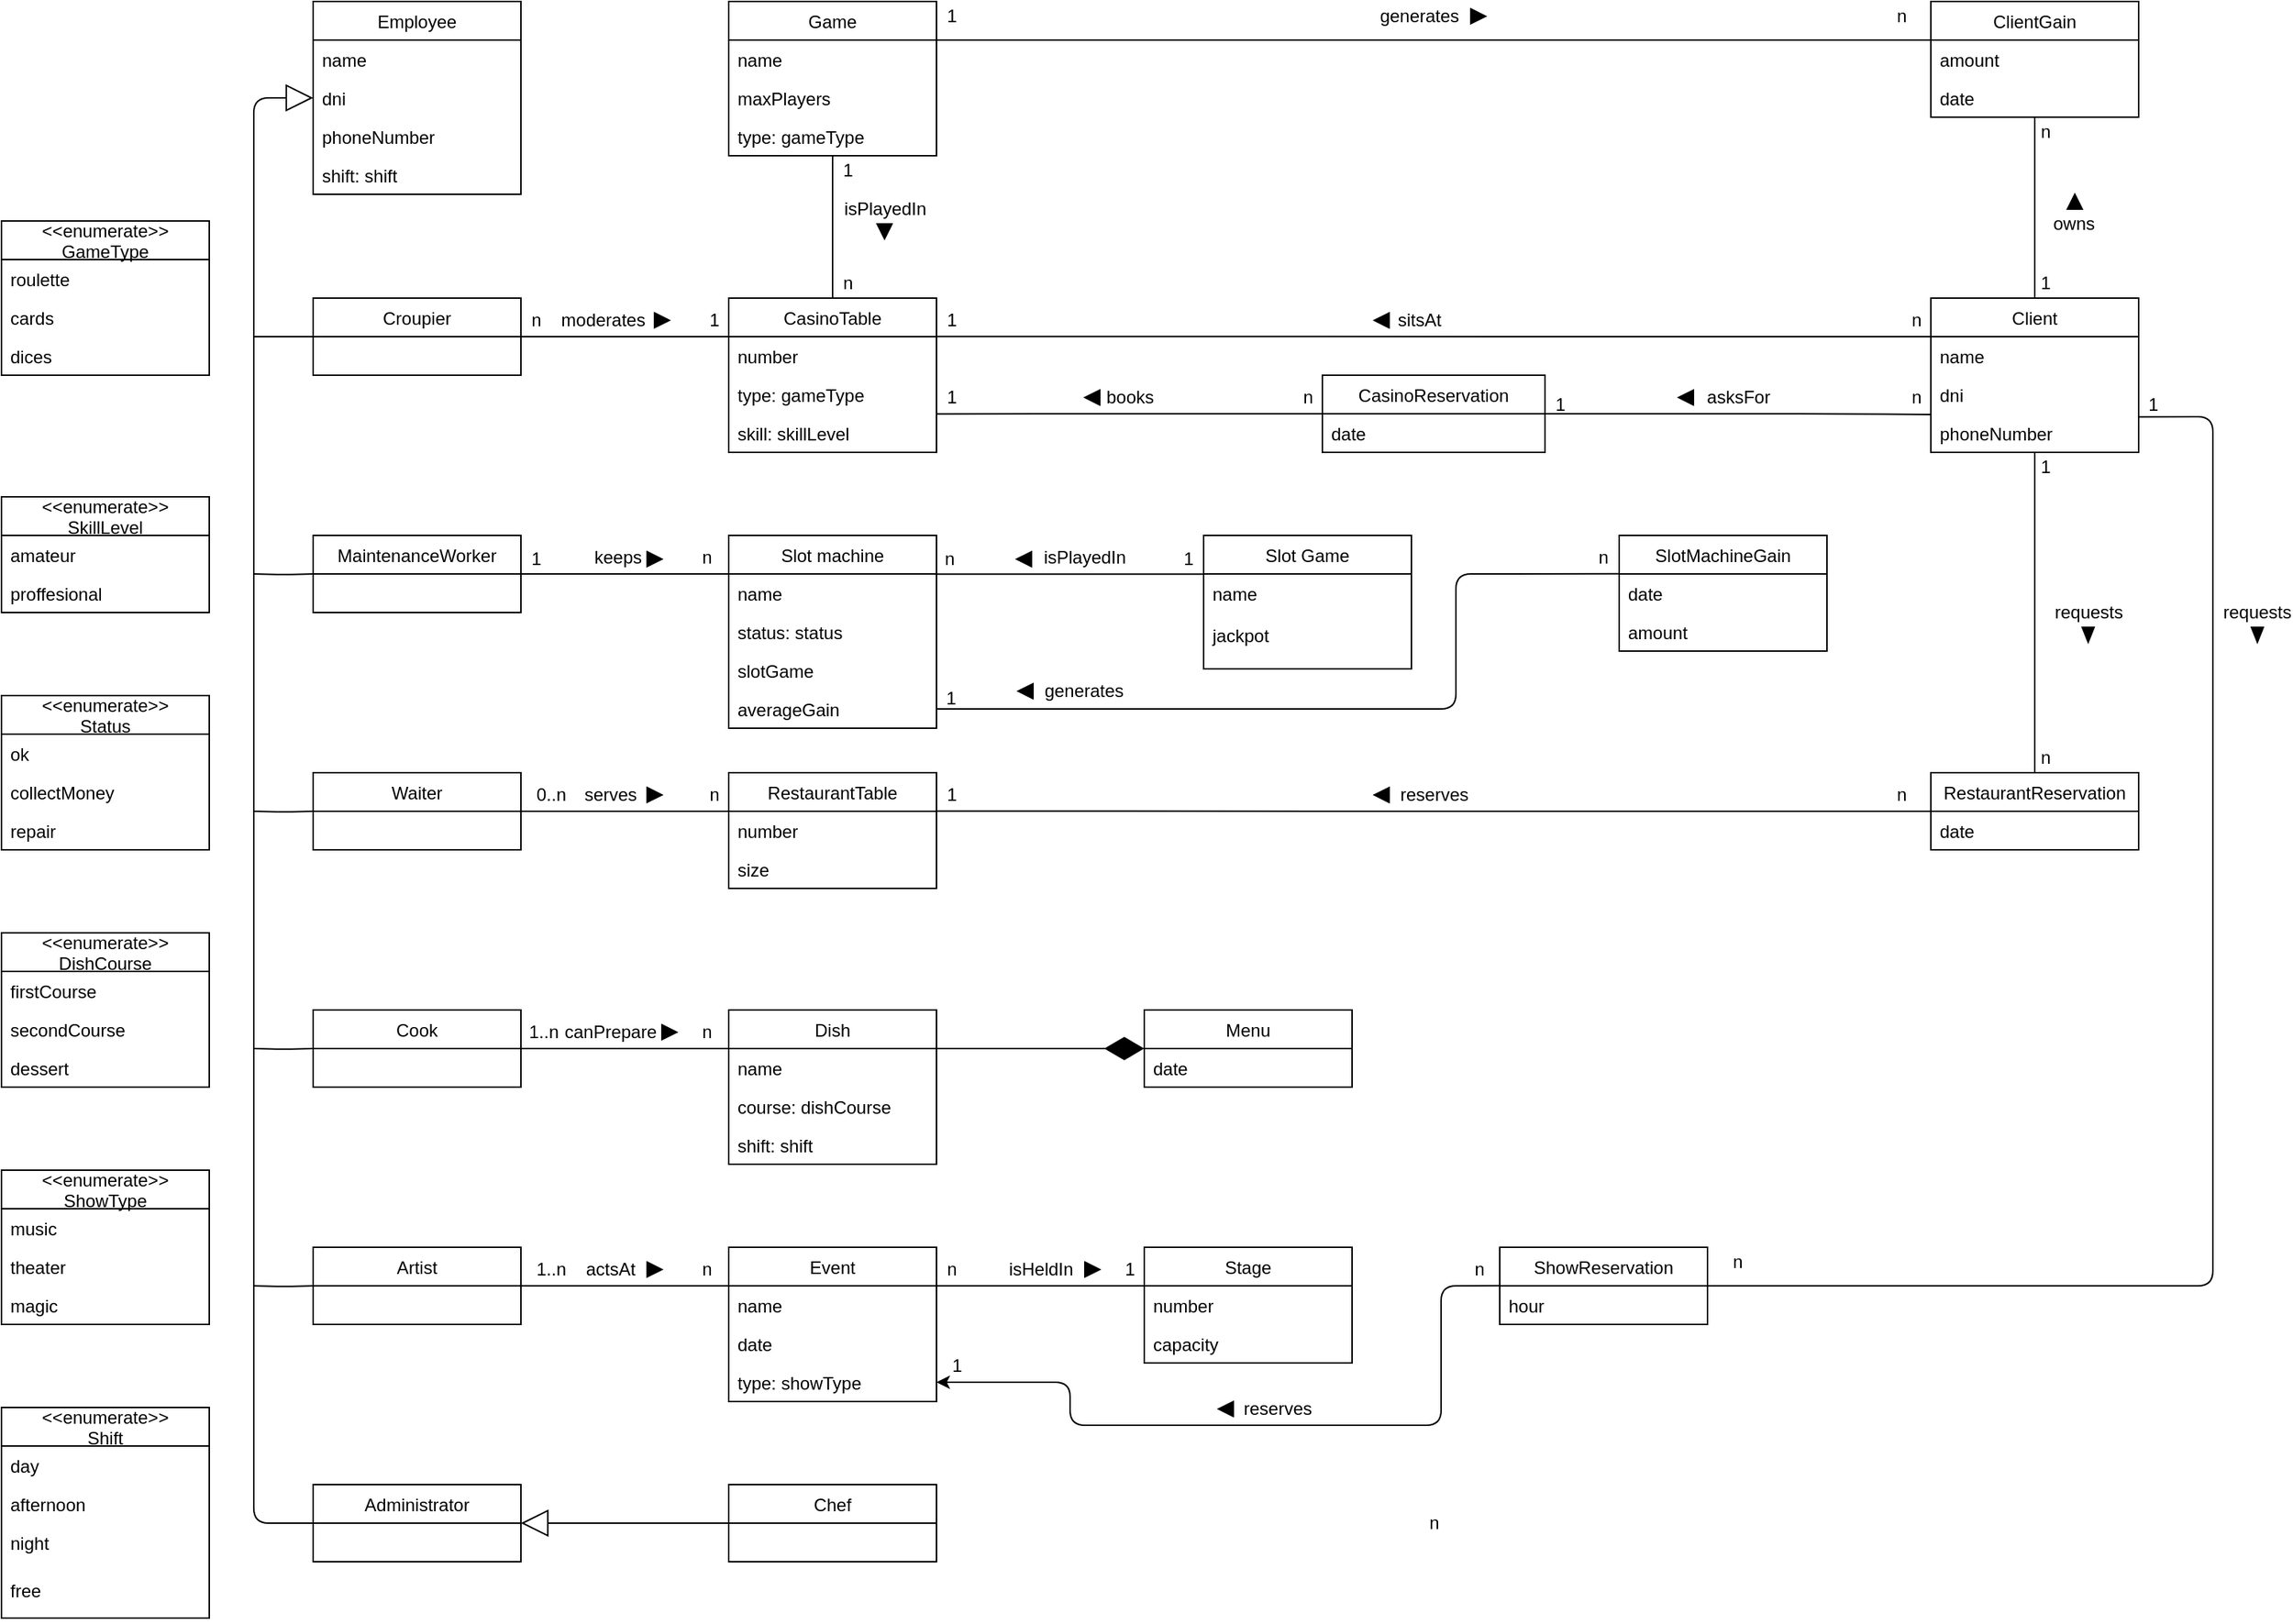 <mxfile version="13.9.2" type="device"><diagram id="haP7rT65bJ3RNNxYi6FX" name="Page-1"><mxGraphModel dx="1540" dy="1576" grid="1" gridSize="10" guides="1" tooltips="1" connect="1" arrows="0" fold="1" page="1" pageScale="1" pageWidth="827" pageHeight="1169" math="0" shadow="0"><root><mxCell id="0"/><mxCell id="1" parent="0"/><mxCell id="ttoo0O_EBMb4lFPhNfV6-1" value="Employee" style="swimlane;fontStyle=0;childLayout=stackLayout;horizontal=1;startSize=26;fillColor=none;horizontalStack=0;resizeParent=1;resizeParentMax=0;resizeLast=0;collapsible=1;marginBottom=0;" parent="1" vertex="1"><mxGeometry x="-40" y="-960" width="140" height="130" as="geometry"/></mxCell><mxCell id="ttoo0O_EBMb4lFPhNfV6-2" value="name" style="text;strokeColor=none;fillColor=none;align=left;verticalAlign=top;spacingLeft=4;spacingRight=4;overflow=hidden;rotatable=0;points=[[0,0.5],[1,0.5]];portConstraint=eastwest;" parent="ttoo0O_EBMb4lFPhNfV6-1" vertex="1"><mxGeometry y="26" width="140" height="26" as="geometry"/></mxCell><mxCell id="ttoo0O_EBMb4lFPhNfV6-3" value="dni" style="text;strokeColor=none;fillColor=none;align=left;verticalAlign=top;spacingLeft=4;spacingRight=4;overflow=hidden;rotatable=0;points=[[0,0.5],[1,0.5]];portConstraint=eastwest;" parent="ttoo0O_EBMb4lFPhNfV6-1" vertex="1"><mxGeometry y="52" width="140" height="26" as="geometry"/></mxCell><mxCell id="ttoo0O_EBMb4lFPhNfV6-4" value="phoneNumber" style="text;strokeColor=none;fillColor=none;align=left;verticalAlign=top;spacingLeft=4;spacingRight=4;overflow=hidden;rotatable=0;points=[[0,0.5],[1,0.5]];portConstraint=eastwest;" parent="ttoo0O_EBMb4lFPhNfV6-1" vertex="1"><mxGeometry y="78" width="140" height="26" as="geometry"/></mxCell><mxCell id="U2jEPS7BG4JOYbLefs9r-9" value="shift: shift" style="text;strokeColor=none;fillColor=none;align=left;verticalAlign=top;spacingLeft=4;spacingRight=4;overflow=hidden;rotatable=0;points=[[0,0.5],[1,0.5]];portConstraint=eastwest;" parent="ttoo0O_EBMb4lFPhNfV6-1" vertex="1"><mxGeometry y="104" width="140" height="26" as="geometry"/></mxCell><mxCell id="ttoo0O_EBMb4lFPhNfV6-5" value="Cook" style="swimlane;fontStyle=0;childLayout=stackLayout;horizontal=1;startSize=26;fillColor=none;horizontalStack=0;resizeParent=1;resizeParentMax=0;resizeLast=0;collapsible=1;marginBottom=0;" parent="1" vertex="1"><mxGeometry x="-40" y="-280" width="140" height="52" as="geometry"/></mxCell><mxCell id="ttoo0O_EBMb4lFPhNfV6-9" value="Administrator" style="swimlane;fontStyle=0;childLayout=stackLayout;horizontal=1;startSize=26;fillColor=none;horizontalStack=0;resizeParent=1;resizeParentMax=0;resizeLast=0;collapsible=1;marginBottom=0;" parent="1" vertex="1"><mxGeometry x="-40" y="40" width="140" height="52" as="geometry"/></mxCell><mxCell id="ttoo0O_EBMb4lFPhNfV6-13" value="Artist" style="swimlane;fontStyle=0;childLayout=stackLayout;horizontal=1;startSize=26;fillColor=none;horizontalStack=0;resizeParent=1;resizeParentMax=0;resizeLast=0;collapsible=1;marginBottom=0;" parent="1" vertex="1"><mxGeometry x="-40" y="-120" width="140" height="52" as="geometry"/></mxCell><mxCell id="ttoo0O_EBMb4lFPhNfV6-17" value="Croupier" style="swimlane;fontStyle=0;childLayout=stackLayout;horizontal=1;startSize=26;fillColor=none;horizontalStack=0;resizeParent=1;resizeParentMax=0;resizeLast=0;collapsible=1;marginBottom=0;" parent="1" vertex="1"><mxGeometry x="-40" y="-760" width="140" height="52" as="geometry"/></mxCell><mxCell id="ttoo0O_EBMb4lFPhNfV6-22" value="Chef" style="swimlane;fontStyle=0;childLayout=stackLayout;horizontal=1;startSize=26;fillColor=none;horizontalStack=0;resizeParent=1;resizeParentMax=0;resizeLast=0;collapsible=1;marginBottom=0;swimlaneFillColor=#ffffff;" parent="1" vertex="1"><mxGeometry x="240" y="40" width="140" height="52" as="geometry"/></mxCell><mxCell id="ttoo0O_EBMb4lFPhNfV6-30" value="Game" style="swimlane;fontStyle=0;childLayout=stackLayout;horizontal=1;startSize=26;horizontalStack=0;resizeParent=1;resizeParentMax=0;resizeLast=0;collapsible=1;marginBottom=0;" parent="1" vertex="1"><mxGeometry x="240" y="-960" width="140" height="104" as="geometry"/></mxCell><mxCell id="ttoo0O_EBMb4lFPhNfV6-31" value="name" style="text;strokeColor=none;fillColor=none;align=left;verticalAlign=top;spacingLeft=4;spacingRight=4;overflow=hidden;rotatable=0;points=[[0,0.5],[1,0.5]];portConstraint=eastwest;" parent="ttoo0O_EBMb4lFPhNfV6-30" vertex="1"><mxGeometry y="26" width="140" height="26" as="geometry"/></mxCell><mxCell id="ttoo0O_EBMb4lFPhNfV6-33" value="maxPlayers" style="text;strokeColor=none;fillColor=none;align=left;verticalAlign=top;spacingLeft=4;spacingRight=4;overflow=hidden;rotatable=0;points=[[0,0.5],[1,0.5]];portConstraint=eastwest;" parent="ttoo0O_EBMb4lFPhNfV6-30" vertex="1"><mxGeometry y="52" width="140" height="26" as="geometry"/></mxCell><mxCell id="U2jEPS7BG4JOYbLefs9r-18" value="type: gameType" style="text;strokeColor=none;fillColor=none;align=left;verticalAlign=top;spacingLeft=4;spacingRight=4;overflow=hidden;rotatable=0;points=[[0,0.5],[1,0.5]];portConstraint=eastwest;" parent="ttoo0O_EBMb4lFPhNfV6-30" vertex="1"><mxGeometry y="78" width="140" height="26" as="geometry"/></mxCell><mxCell id="ttoo0O_EBMb4lFPhNfV6-34" value="CasinoTable" style="swimlane;fontStyle=0;childLayout=stackLayout;horizontal=1;startSize=26;fillColor=none;horizontalStack=0;resizeParent=1;resizeParentMax=0;resizeLast=0;collapsible=1;marginBottom=0;" parent="1" vertex="1"><mxGeometry x="240" y="-760" width="140" height="104" as="geometry"/></mxCell><mxCell id="ttoo0O_EBMb4lFPhNfV6-35" value="number" style="text;strokeColor=none;fillColor=none;align=left;verticalAlign=top;spacingLeft=4;spacingRight=4;overflow=hidden;rotatable=0;points=[[0,0.5],[1,0.5]];portConstraint=eastwest;" parent="ttoo0O_EBMb4lFPhNfV6-34" vertex="1"><mxGeometry y="26" width="140" height="26" as="geometry"/></mxCell><mxCell id="U2jEPS7BG4JOYbLefs9r-17" value="type: gameType" style="text;strokeColor=none;fillColor=none;align=left;verticalAlign=top;spacingLeft=4;spacingRight=4;overflow=hidden;rotatable=0;points=[[0,0.5],[1,0.5]];portConstraint=eastwest;" parent="ttoo0O_EBMb4lFPhNfV6-34" vertex="1"><mxGeometry y="52" width="140" height="26" as="geometry"/></mxCell><mxCell id="U2jEPS7BG4JOYbLefs9r-93" value="skill: skillLevel" style="text;strokeColor=none;fillColor=none;align=left;verticalAlign=top;spacingLeft=4;spacingRight=4;overflow=hidden;rotatable=0;points=[[0,0.5],[1,0.5]];portConstraint=eastwest;" parent="ttoo0O_EBMb4lFPhNfV6-34" vertex="1"><mxGeometry y="78" width="140" height="26" as="geometry"/></mxCell><mxCell id="ttoo0O_EBMb4lFPhNfV6-38" value="&lt;&lt;enumerate&gt;&gt;&#10;Shift" style="swimlane;fontStyle=0;childLayout=stackLayout;horizontal=1;startSize=26;fillColor=none;horizontalStack=0;resizeParent=1;resizeParentMax=0;resizeLast=0;collapsible=1;marginBottom=0;" parent="1" vertex="1"><mxGeometry x="-250" y="-12" width="140" height="142" as="geometry"/></mxCell><mxCell id="ttoo0O_EBMb4lFPhNfV6-39" value="day" style="text;strokeColor=none;fillColor=none;align=left;verticalAlign=top;spacingLeft=4;spacingRight=4;overflow=hidden;rotatable=0;points=[[0,0.5],[1,0.5]];portConstraint=eastwest;" parent="ttoo0O_EBMb4lFPhNfV6-38" vertex="1"><mxGeometry y="26" width="140" height="26" as="geometry"/></mxCell><mxCell id="ttoo0O_EBMb4lFPhNfV6-40" value="afternoon" style="text;strokeColor=none;fillColor=none;align=left;verticalAlign=top;spacingLeft=4;spacingRight=4;overflow=hidden;rotatable=0;points=[[0,0.5],[1,0.5]];portConstraint=eastwest;" parent="ttoo0O_EBMb4lFPhNfV6-38" vertex="1"><mxGeometry y="52" width="140" height="26" as="geometry"/></mxCell><mxCell id="ttoo0O_EBMb4lFPhNfV6-41" value="night&#10;" style="text;strokeColor=none;fillColor=none;align=left;verticalAlign=top;spacingLeft=4;spacingRight=4;overflow=hidden;rotatable=0;points=[[0,0.5],[1,0.5]];portConstraint=eastwest;" parent="ttoo0O_EBMb4lFPhNfV6-38" vertex="1"><mxGeometry y="78" width="140" height="32" as="geometry"/></mxCell><mxCell id="BKhPPXuV4jdL5ElhV1Ix-18" value="free" style="text;strokeColor=none;fillColor=none;align=left;verticalAlign=top;spacingLeft=4;spacingRight=4;overflow=hidden;rotatable=0;points=[[0,0.5],[1,0.5]];portConstraint=eastwest;" vertex="1" parent="ttoo0O_EBMb4lFPhNfV6-38"><mxGeometry y="110" width="140" height="32" as="geometry"/></mxCell><mxCell id="ttoo0O_EBMb4lFPhNfV6-42" value="Event" style="swimlane;fontStyle=0;childLayout=stackLayout;horizontal=1;startSize=26;fillColor=none;horizontalStack=0;resizeParent=1;resizeParentMax=0;resizeLast=0;collapsible=1;marginBottom=0;" parent="1" vertex="1"><mxGeometry x="240" y="-120" width="140" height="104" as="geometry"/></mxCell><mxCell id="ttoo0O_EBMb4lFPhNfV6-43" value="name" style="text;strokeColor=none;fillColor=none;align=left;verticalAlign=top;spacingLeft=4;spacingRight=4;overflow=hidden;rotatable=0;points=[[0,0.5],[1,0.5]];portConstraint=eastwest;" parent="ttoo0O_EBMb4lFPhNfV6-42" vertex="1"><mxGeometry y="26" width="140" height="26" as="geometry"/></mxCell><mxCell id="ttoo0O_EBMb4lFPhNfV6-44" value="date" style="text;strokeColor=none;fillColor=none;align=left;verticalAlign=top;spacingLeft=4;spacingRight=4;overflow=hidden;rotatable=0;points=[[0,0.5],[1,0.5]];portConstraint=eastwest;" parent="ttoo0O_EBMb4lFPhNfV6-42" vertex="1"><mxGeometry y="52" width="140" height="26" as="geometry"/></mxCell><mxCell id="ttoo0O_EBMb4lFPhNfV6-45" value="type: showType" style="text;strokeColor=none;fillColor=none;align=left;verticalAlign=top;spacingLeft=4;spacingRight=4;overflow=hidden;rotatable=0;points=[[0,0.5],[1,0.5]];portConstraint=eastwest;" parent="ttoo0O_EBMb4lFPhNfV6-42" vertex="1"><mxGeometry y="78" width="140" height="26" as="geometry"/></mxCell><mxCell id="ttoo0O_EBMb4lFPhNfV6-46" value="Slot machine" style="swimlane;fontStyle=0;childLayout=stackLayout;horizontal=1;startSize=26;fillColor=none;horizontalStack=0;resizeParent=1;resizeParentMax=0;resizeLast=0;collapsible=1;marginBottom=0;" parent="1" vertex="1"><mxGeometry x="240" y="-600" width="140" height="130" as="geometry"/></mxCell><mxCell id="ttoo0O_EBMb4lFPhNfV6-47" value="name" style="text;strokeColor=none;fillColor=none;align=left;verticalAlign=top;spacingLeft=4;spacingRight=4;overflow=hidden;rotatable=0;points=[[0,0.5],[1,0.5]];portConstraint=eastwest;" parent="ttoo0O_EBMb4lFPhNfV6-46" vertex="1"><mxGeometry y="26" width="140" height="26" as="geometry"/></mxCell><mxCell id="I0wCT_-brJnPzr2VMKMi-22" value="status: status" style="text;strokeColor=none;fillColor=none;align=left;verticalAlign=top;spacingLeft=4;spacingRight=4;overflow=hidden;rotatable=0;points=[[0,0.5],[1,0.5]];portConstraint=eastwest;" parent="ttoo0O_EBMb4lFPhNfV6-46" vertex="1"><mxGeometry y="52" width="140" height="26" as="geometry"/></mxCell><mxCell id="cX-3Dcb7DaohZiwyFIix-3" value="slotGame" style="text;strokeColor=none;fillColor=none;align=left;verticalAlign=top;spacingLeft=4;spacingRight=4;overflow=hidden;rotatable=0;points=[[0,0.5],[1,0.5]];portConstraint=eastwest;" parent="ttoo0O_EBMb4lFPhNfV6-46" vertex="1"><mxGeometry y="78" width="140" height="26" as="geometry"/></mxCell><mxCell id="ttoo0O_EBMb4lFPhNfV6-48" value="averageGain" style="text;strokeColor=none;fillColor=none;align=left;verticalAlign=top;spacingLeft=4;spacingRight=4;overflow=hidden;rotatable=0;points=[[0,0.5],[1,0.5]];portConstraint=eastwest;" parent="ttoo0O_EBMb4lFPhNfV6-46" vertex="1"><mxGeometry y="104" width="140" height="26" as="geometry"/></mxCell><mxCell id="ttoo0O_EBMb4lFPhNfV6-50" value="Menu" style="swimlane;fontStyle=0;childLayout=stackLayout;horizontal=1;startSize=26;fillColor=none;horizontalStack=0;resizeParent=1;resizeParentMax=0;resizeLast=0;collapsible=1;marginBottom=0;" parent="1" vertex="1"><mxGeometry x="520" y="-280" width="140" height="52" as="geometry"/></mxCell><mxCell id="ttoo0O_EBMb4lFPhNfV6-51" value="date" style="text;strokeColor=none;fillColor=none;align=left;verticalAlign=top;spacingLeft=4;spacingRight=4;overflow=hidden;rotatable=0;points=[[0,0.5],[1,0.5]];portConstraint=eastwest;" parent="ttoo0O_EBMb4lFPhNfV6-50" vertex="1"><mxGeometry y="26" width="140" height="26" as="geometry"/></mxCell><mxCell id="ttoo0O_EBMb4lFPhNfV6-58" value="&lt;&lt;enumerate&gt;&gt;&#10;DishCourse" style="swimlane;fontStyle=0;childLayout=stackLayout;horizontal=1;startSize=26;fillColor=none;horizontalStack=0;resizeParent=1;resizeParentMax=0;resizeLast=0;collapsible=1;marginBottom=0;" parent="1" vertex="1"><mxGeometry x="-250" y="-332" width="140" height="104" as="geometry"/></mxCell><mxCell id="ttoo0O_EBMb4lFPhNfV6-59" value="firstCourse" style="text;strokeColor=none;fillColor=none;align=left;verticalAlign=top;spacingLeft=4;spacingRight=4;overflow=hidden;rotatable=0;points=[[0,0.5],[1,0.5]];portConstraint=eastwest;" parent="ttoo0O_EBMb4lFPhNfV6-58" vertex="1"><mxGeometry y="26" width="140" height="26" as="geometry"/></mxCell><mxCell id="ttoo0O_EBMb4lFPhNfV6-60" value="secondCourse" style="text;strokeColor=none;fillColor=none;align=left;verticalAlign=top;spacingLeft=4;spacingRight=4;overflow=hidden;rotatable=0;points=[[0,0.5],[1,0.5]];portConstraint=eastwest;" parent="ttoo0O_EBMb4lFPhNfV6-58" vertex="1"><mxGeometry y="52" width="140" height="26" as="geometry"/></mxCell><mxCell id="ttoo0O_EBMb4lFPhNfV6-61" value="dessert" style="text;strokeColor=none;fillColor=none;align=left;verticalAlign=top;spacingLeft=4;spacingRight=4;overflow=hidden;rotatable=0;points=[[0,0.5],[1,0.5]];portConstraint=eastwest;" parent="ttoo0O_EBMb4lFPhNfV6-58" vertex="1"><mxGeometry y="78" width="140" height="26" as="geometry"/></mxCell><mxCell id="U2jEPS7BG4JOYbLefs9r-5" value="" style="endArrow=block;endSize=16;endFill=0;html=1;" parent="1" source="ttoo0O_EBMb4lFPhNfV6-22" target="ttoo0O_EBMb4lFPhNfV6-9" edge="1"><mxGeometry width="160" relative="1" as="geometry"><mxPoint x="330" y="560" as="sourcePoint"/><mxPoint x="726.22" y="697.324" as="targetPoint"/></mxGeometry></mxCell><mxCell id="U2jEPS7BG4JOYbLefs9r-11" value="&lt;&lt;enumerate&gt;&gt;&#10;GameType" style="swimlane;fontStyle=0;childLayout=stackLayout;horizontal=1;startSize=26;fillColor=none;horizontalStack=0;resizeParent=1;resizeParentMax=0;resizeLast=0;collapsible=1;marginBottom=0;" parent="1" vertex="1"><mxGeometry x="-250" y="-812" width="140" height="104" as="geometry"/></mxCell><mxCell id="U2jEPS7BG4JOYbLefs9r-12" value="roulette" style="text;strokeColor=none;fillColor=none;align=left;verticalAlign=top;spacingLeft=4;spacingRight=4;overflow=hidden;rotatable=0;points=[[0,0.5],[1,0.5]];portConstraint=eastwest;" parent="U2jEPS7BG4JOYbLefs9r-11" vertex="1"><mxGeometry y="26" width="140" height="26" as="geometry"/></mxCell><mxCell id="U2jEPS7BG4JOYbLefs9r-13" value="cards" style="text;strokeColor=none;fillColor=none;align=left;verticalAlign=top;spacingLeft=4;spacingRight=4;overflow=hidden;rotatable=0;points=[[0,0.5],[1,0.5]];portConstraint=eastwest;" parent="U2jEPS7BG4JOYbLefs9r-11" vertex="1"><mxGeometry y="52" width="140" height="26" as="geometry"/></mxCell><mxCell id="U2jEPS7BG4JOYbLefs9r-14" value="dices" style="text;strokeColor=none;fillColor=none;align=left;verticalAlign=top;spacingLeft=4;spacingRight=4;overflow=hidden;rotatable=0;points=[[0,0.5],[1,0.5]];portConstraint=eastwest;" parent="U2jEPS7BG4JOYbLefs9r-11" vertex="1"><mxGeometry y="78" width="140" height="26" as="geometry"/></mxCell><mxCell id="U2jEPS7BG4JOYbLefs9r-20" value="1" style="text;html=1;align=center;verticalAlign=middle;resizable=0;points=[];autosize=1;" parent="1" vertex="1"><mxGeometry x="380" y="-755" width="20" height="20" as="geometry"/></mxCell><mxCell id="U2jEPS7BG4JOYbLefs9r-21" value="n" style="text;html=1;align=center;verticalAlign=middle;resizable=0;points=[];autosize=1;" parent="1" vertex="1"><mxGeometry x="1030" y="-755" width="20" height="20" as="geometry"/></mxCell><mxCell id="U2jEPS7BG4JOYbLefs9r-22" value="isPlayedIn" style="text;html=1;align=center;verticalAlign=middle;resizable=0;points=[];autosize=1;" parent="1" vertex="1"><mxGeometry x="310" y="-830" width="70" height="20" as="geometry"/></mxCell><mxCell id="U2jEPS7BG4JOYbLefs9r-24" value="n" style="text;html=1;align=center;verticalAlign=middle;resizable=0;points=[];autosize=1;" parent="1" vertex="1"><mxGeometry x="215" y="-595" width="20" height="20" as="geometry"/></mxCell><mxCell id="U2jEPS7BG4JOYbLefs9r-25" value="1" style="text;html=1;align=center;verticalAlign=middle;resizable=0;points=[];autosize=1;" parent="1" vertex="1"><mxGeometry x="1117" y="-780" width="20" height="20" as="geometry"/></mxCell><mxCell id="U2jEPS7BG4JOYbLefs9r-26" value="moderates" style="text;html=1;align=center;verticalAlign=middle;resizable=0;points=[];autosize=1;" parent="1" vertex="1"><mxGeometry x="120" y="-755" width="70" height="20" as="geometry"/></mxCell><mxCell id="U2jEPS7BG4JOYbLefs9r-28" value="n" style="text;html=1;align=center;verticalAlign=middle;resizable=0;points=[];autosize=1;" parent="1" vertex="1"><mxGeometry x="215" y="-115" width="20" height="20" as="geometry"/></mxCell><mxCell id="U2jEPS7BG4JOYbLefs9r-29" value="1..n" style="text;html=1;align=center;verticalAlign=middle;resizable=0;points=[];autosize=1;" parent="1" vertex="1"><mxGeometry x="100" y="-115" width="40" height="20" as="geometry"/></mxCell><mxCell id="U2jEPS7BG4JOYbLefs9r-32" value="&lt;&lt;enumerate&gt;&gt;&#10;ShowType" style="swimlane;fontStyle=0;childLayout=stackLayout;horizontal=1;startSize=26;fillColor=none;horizontalStack=0;resizeParent=1;resizeParentMax=0;resizeLast=0;collapsible=1;marginBottom=0;" parent="1" vertex="1"><mxGeometry x="-250" y="-172" width="140" height="104" as="geometry"/></mxCell><mxCell id="U2jEPS7BG4JOYbLefs9r-33" value="music" style="text;strokeColor=none;fillColor=none;align=left;verticalAlign=top;spacingLeft=4;spacingRight=4;overflow=hidden;rotatable=0;points=[[0,0.5],[1,0.5]];portConstraint=eastwest;" parent="U2jEPS7BG4JOYbLefs9r-32" vertex="1"><mxGeometry y="26" width="140" height="26" as="geometry"/></mxCell><mxCell id="U2jEPS7BG4JOYbLefs9r-34" value="theater" style="text;strokeColor=none;fillColor=none;align=left;verticalAlign=top;spacingLeft=4;spacingRight=4;overflow=hidden;rotatable=0;points=[[0,0.5],[1,0.5]];portConstraint=eastwest;" parent="U2jEPS7BG4JOYbLefs9r-32" vertex="1"><mxGeometry y="52" width="140" height="26" as="geometry"/></mxCell><mxCell id="U2jEPS7BG4JOYbLefs9r-35" value="magic" style="text;strokeColor=none;fillColor=none;align=left;verticalAlign=top;spacingLeft=4;spacingRight=4;overflow=hidden;rotatable=0;points=[[0,0.5],[1,0.5]];portConstraint=eastwest;" parent="U2jEPS7BG4JOYbLefs9r-32" vertex="1"><mxGeometry y="78" width="140" height="26" as="geometry"/></mxCell><mxCell id="U2jEPS7BG4JOYbLefs9r-40" value="Dish" style="swimlane;fontStyle=0;childLayout=stackLayout;horizontal=1;startSize=26;fillColor=none;horizontalStack=0;resizeParent=1;resizeParentMax=0;resizeLast=0;collapsible=1;marginBottom=0;" parent="1" vertex="1"><mxGeometry x="240" y="-280" width="140" height="104" as="geometry"/></mxCell><mxCell id="U2jEPS7BG4JOYbLefs9r-41" value="name" style="text;strokeColor=none;fillColor=none;align=left;verticalAlign=top;spacingLeft=4;spacingRight=4;overflow=hidden;rotatable=0;points=[[0,0.5],[1,0.5]];portConstraint=eastwest;" parent="U2jEPS7BG4JOYbLefs9r-40" vertex="1"><mxGeometry y="26" width="140" height="26" as="geometry"/></mxCell><mxCell id="U2jEPS7BG4JOYbLefs9r-42" value="course: dishCourse" style="text;strokeColor=none;fillColor=none;align=left;verticalAlign=top;spacingLeft=4;spacingRight=4;overflow=hidden;rotatable=0;points=[[0,0.5],[1,0.5]];portConstraint=eastwest;" parent="U2jEPS7BG4JOYbLefs9r-40" vertex="1"><mxGeometry y="52" width="140" height="26" as="geometry"/></mxCell><mxCell id="U2jEPS7BG4JOYbLefs9r-43" value="shift: shift" style="text;strokeColor=none;fillColor=none;align=left;verticalAlign=top;spacingLeft=4;spacingRight=4;overflow=hidden;rotatable=0;points=[[0,0.5],[1,0.5]];portConstraint=eastwest;" parent="U2jEPS7BG4JOYbLefs9r-40" vertex="1"><mxGeometry y="78" width="140" height="26" as="geometry"/></mxCell><mxCell id="U2jEPS7BG4JOYbLefs9r-44" value="" style="endArrow=diamondThin;endFill=1;endSize=24;html=1;entryX=0;entryY=0;entryDx=0;entryDy=0;entryPerimeter=0;" parent="1" target="ttoo0O_EBMb4lFPhNfV6-51" edge="1"><mxGeometry width="160" relative="1" as="geometry"><mxPoint x="380" y="-254" as="sourcePoint"/><mxPoint x="490" y="540" as="targetPoint"/></mxGeometry></mxCell><mxCell id="U2jEPS7BG4JOYbLefs9r-47" value="1..n" style="text;html=1;align=center;verticalAlign=middle;resizable=0;points=[];autosize=1;" parent="1" vertex="1"><mxGeometry x="95" y="-275" width="40" height="20" as="geometry"/></mxCell><mxCell id="U2jEPS7BG4JOYbLefs9r-49" value="canPrepare" style="text;html=1;align=center;verticalAlign=middle;resizable=0;points=[];autosize=1;" parent="1" vertex="1"><mxGeometry x="120" y="-275" width="80" height="20" as="geometry"/></mxCell><mxCell id="U2jEPS7BG4JOYbLefs9r-51" value="n" style="text;html=1;align=center;verticalAlign=middle;resizable=0;points=[];autosize=1;" parent="1" vertex="1"><mxGeometry x="215" y="-275" width="20" height="20" as="geometry"/></mxCell><mxCell id="U2jEPS7BG4JOYbLefs9r-53" value="" style="endArrow=none;html=1;entryX=1;entryY=0.001;entryDx=0;entryDy=0;entryPerimeter=0;" parent="1" target="ttoo0O_EBMb4lFPhNfV6-43" edge="1"><mxGeometry width="50" height="50" relative="1" as="geometry"><mxPoint x="520" y="-94" as="sourcePoint"/><mxPoint x="390" y="-90" as="targetPoint"/></mxGeometry></mxCell><mxCell id="U2jEPS7BG4JOYbLefs9r-54" value="1" style="text;html=1;align=center;verticalAlign=middle;resizable=0;points=[];autosize=1;" parent="1" vertex="1"><mxGeometry x="220" y="-755" width="20" height="20" as="geometry"/></mxCell><mxCell id="U2jEPS7BG4JOYbLefs9r-55" value="n" style="text;html=1;align=center;verticalAlign=middle;resizable=0;points=[];autosize=1;" parent="1" vertex="1"><mxGeometry x="100" y="-755" width="20" height="20" as="geometry"/></mxCell><mxCell id="U2jEPS7BG4JOYbLefs9r-56" value="actsAt" style="text;html=1;align=center;verticalAlign=middle;resizable=0;points=[];autosize=1;" parent="1" vertex="1"><mxGeometry x="135" y="-115" width="50" height="20" as="geometry"/></mxCell><mxCell id="U2jEPS7BG4JOYbLefs9r-58" value="isHeldIn" style="text;html=1;align=center;verticalAlign=middle;resizable=0;points=[];autosize=1;" parent="1" vertex="1"><mxGeometry x="420" y="-115" width="60" height="20" as="geometry"/></mxCell><mxCell id="U2jEPS7BG4JOYbLefs9r-69" value="ClientGain" style="swimlane;fontStyle=0;childLayout=stackLayout;horizontal=1;startSize=26;fillColor=none;horizontalStack=0;resizeParent=1;resizeParentMax=0;resizeLast=0;collapsible=1;marginBottom=0;" parent="1" vertex="1"><mxGeometry x="1050" y="-960" width="140" height="78" as="geometry"/></mxCell><mxCell id="U2jEPS7BG4JOYbLefs9r-70" value="amount" style="text;strokeColor=none;fillColor=none;align=left;verticalAlign=top;spacingLeft=4;spacingRight=4;overflow=hidden;rotatable=0;points=[[0,0.5],[1,0.5]];portConstraint=eastwest;" parent="U2jEPS7BG4JOYbLefs9r-69" vertex="1"><mxGeometry y="26" width="140" height="26" as="geometry"/></mxCell><mxCell id="U2jEPS7BG4JOYbLefs9r-89" value="date" style="text;strokeColor=none;fillColor=none;align=left;verticalAlign=top;spacingLeft=4;spacingRight=4;overflow=hidden;rotatable=0;points=[[0,0.5],[1,0.5]];portConstraint=eastwest;" parent="U2jEPS7BG4JOYbLefs9r-69" vertex="1"><mxGeometry y="52" width="140" height="26" as="geometry"/></mxCell><mxCell id="U2jEPS7BG4JOYbLefs9r-73" value="Client" style="swimlane;fontStyle=0;childLayout=stackLayout;horizontal=1;startSize=26;fillColor=none;horizontalStack=0;resizeParent=1;resizeParentMax=0;resizeLast=0;collapsible=1;marginBottom=0;" parent="1" vertex="1"><mxGeometry x="1050" y="-760" width="140" height="104" as="geometry"/></mxCell><mxCell id="U2jEPS7BG4JOYbLefs9r-74" value="name" style="text;strokeColor=none;fillColor=none;align=left;verticalAlign=top;spacingLeft=4;spacingRight=4;overflow=hidden;rotatable=0;points=[[0,0.5],[1,0.5]];portConstraint=eastwest;" parent="U2jEPS7BG4JOYbLefs9r-73" vertex="1"><mxGeometry y="26" width="140" height="26" as="geometry"/></mxCell><mxCell id="U2jEPS7BG4JOYbLefs9r-75" value="dni" style="text;strokeColor=none;fillColor=none;align=left;verticalAlign=top;spacingLeft=4;spacingRight=4;overflow=hidden;rotatable=0;points=[[0,0.5],[1,0.5]];portConstraint=eastwest;" parent="U2jEPS7BG4JOYbLefs9r-73" vertex="1"><mxGeometry y="52" width="140" height="26" as="geometry"/></mxCell><mxCell id="U2jEPS7BG4JOYbLefs9r-76" value="phoneNumber" style="text;strokeColor=none;fillColor=none;align=left;verticalAlign=top;spacingLeft=4;spacingRight=4;overflow=hidden;rotatable=0;points=[[0,0.5],[1,0.5]];portConstraint=eastwest;" parent="U2jEPS7BG4JOYbLefs9r-73" vertex="1"><mxGeometry y="78" width="140" height="26" as="geometry"/></mxCell><mxCell id="U2jEPS7BG4JOYbLefs9r-80" value="n" style="text;html=1;align=center;verticalAlign=middle;resizable=0;points=[];autosize=1;" parent="1" vertex="1"><mxGeometry x="310" y="-780" width="20" height="20" as="geometry"/></mxCell><mxCell id="U2jEPS7BG4JOYbLefs9r-83" value="n" style="text;html=1;align=center;verticalAlign=middle;resizable=0;points=[];autosize=1;" parent="1" vertex="1"><mxGeometry x="1020" y="-960" width="20" height="20" as="geometry"/></mxCell><mxCell id="U2jEPS7BG4JOYbLefs9r-84" value="1" style="text;html=1;align=center;verticalAlign=middle;resizable=0;points=[];autosize=1;" parent="1" vertex="1"><mxGeometry x="310" y="-856" width="20" height="20" as="geometry"/></mxCell><mxCell id="U2jEPS7BG4JOYbLefs9r-86" value="n" style="text;html=1;align=center;verticalAlign=middle;resizable=0;points=[];autosize=1;" parent="1" vertex="1"><mxGeometry x="1117" y="-882" width="20" height="20" as="geometry"/></mxCell><mxCell id="U2jEPS7BG4JOYbLefs9r-87" value="1" style="text;html=1;align=center;verticalAlign=middle;resizable=0;points=[];autosize=1;" parent="1" vertex="1"><mxGeometry x="380" y="-960" width="20" height="20" as="geometry"/></mxCell><mxCell id="U2jEPS7BG4JOYbLefs9r-88" value="owns" style="text;html=1;align=center;verticalAlign=middle;resizable=0;points=[];autosize=1;" parent="1" vertex="1"><mxGeometry x="1126" y="-820" width="40" height="20" as="geometry"/></mxCell><mxCell id="U2jEPS7BG4JOYbLefs9r-90" value="sitsAt" style="text;html=1;align=center;verticalAlign=middle;resizable=0;points=[];autosize=1;" parent="1" vertex="1"><mxGeometry x="685" y="-755" width="40" height="20" as="geometry"/></mxCell><mxCell id="U2jEPS7BG4JOYbLefs9r-92" value="generates" style="text;html=1;align=center;verticalAlign=middle;resizable=0;points=[];autosize=1;" parent="1" vertex="1"><mxGeometry x="670" y="-960" width="70" height="20" as="geometry"/></mxCell><mxCell id="U2jEPS7BG4JOYbLefs9r-94" value="&lt;&lt;enumerate&gt;&gt;&#10;SkillLevel" style="swimlane;fontStyle=0;childLayout=stackLayout;horizontal=1;startSize=26;fillColor=none;horizontalStack=0;resizeParent=1;resizeParentMax=0;resizeLast=0;collapsible=1;marginBottom=0;" parent="1" vertex="1"><mxGeometry x="-250" y="-626" width="140" height="78" as="geometry"/></mxCell><mxCell id="U2jEPS7BG4JOYbLefs9r-95" value="amateur" style="text;strokeColor=none;fillColor=none;align=left;verticalAlign=top;spacingLeft=4;spacingRight=4;overflow=hidden;rotatable=0;points=[[0,0.5],[1,0.5]];portConstraint=eastwest;" parent="U2jEPS7BG4JOYbLefs9r-94" vertex="1"><mxGeometry y="26" width="140" height="26" as="geometry"/></mxCell><mxCell id="U2jEPS7BG4JOYbLefs9r-96" value="proffesional" style="text;strokeColor=none;fillColor=none;align=left;verticalAlign=top;spacingLeft=4;spacingRight=4;overflow=hidden;rotatable=0;points=[[0,0.5],[1,0.5]];portConstraint=eastwest;" parent="U2jEPS7BG4JOYbLefs9r-94" vertex="1"><mxGeometry y="52" width="140" height="26" as="geometry"/></mxCell><mxCell id="I0wCT_-brJnPzr2VMKMi-1" value="MaintenanceWorker" style="swimlane;fontStyle=0;childLayout=stackLayout;horizontal=1;startSize=26;fillColor=none;horizontalStack=0;resizeParent=1;resizeParentMax=0;resizeLast=0;collapsible=1;marginBottom=0;" parent="1" vertex="1"><mxGeometry x="-40" y="-600" width="140" height="52" as="geometry"/></mxCell><mxCell id="I0wCT_-brJnPzr2VMKMi-5" value="" style="endArrow=block;endSize=16;endFill=0;html=1;" parent="1" target="ttoo0O_EBMb4lFPhNfV6-1" edge="1"><mxGeometry width="160" relative="1" as="geometry"><mxPoint x="-80" y="-720" as="sourcePoint"/><mxPoint x="-80" y="-890" as="targetPoint"/><Array as="points"><mxPoint x="-80" y="-895"/></Array></mxGeometry></mxCell><mxCell id="I0wCT_-brJnPzr2VMKMi-6" value="" style="endArrow=none;html=1;exitX=0;exitY=0.5;exitDx=0;exitDy=0;" parent="1" source="ttoo0O_EBMb4lFPhNfV6-9" edge="1"><mxGeometry width="50" height="50" relative="1" as="geometry"><mxPoint x="-50" y="-170" as="sourcePoint"/><mxPoint x="-80" y="-734" as="targetPoint"/><Array as="points"><mxPoint x="-80" y="66"/><mxPoint x="-80" y="-94"/><mxPoint x="-80" y="-320"/><mxPoint x="-80" y="-734"/></Array></mxGeometry></mxCell><mxCell id="I0wCT_-brJnPzr2VMKMi-9" value="" style="endArrow=none;html=1;edgeStyle=orthogonalEdgeStyle;entryX=0;entryY=0.25;entryDx=0;entryDy=0;exitX=1;exitY=0.5;exitDx=0;exitDy=0;" parent="1" source="ttoo0O_EBMb4lFPhNfV6-13" target="ttoo0O_EBMb4lFPhNfV6-42" edge="1"><mxGeometry relative="1" as="geometry"><mxPoint x="80" y="-130" as="sourcePoint"/><mxPoint x="240" y="-130" as="targetPoint"/></mxGeometry></mxCell><mxCell id="I0wCT_-brJnPzr2VMKMi-12" value="" style="endArrow=none;html=1;edgeStyle=orthogonalEdgeStyle;" parent="1" target="ttoo0O_EBMb4lFPhNfV6-13" edge="1"><mxGeometry relative="1" as="geometry"><mxPoint x="-80" y="-94" as="sourcePoint"/><mxPoint x="-190" y="10" as="targetPoint"/></mxGeometry></mxCell><mxCell id="I0wCT_-brJnPzr2VMKMi-13" value="" style="endArrow=none;html=1;edgeStyle=orthogonalEdgeStyle;entryX=0;entryY=0.5;entryDx=0;entryDy=0;" parent="1" target="I0wCT_-brJnPzr2VMKMi-1" edge="1"><mxGeometry relative="1" as="geometry"><mxPoint x="-80" y="-574" as="sourcePoint"/><mxPoint x="-40" y="-534.07" as="targetPoint"/></mxGeometry></mxCell><mxCell id="I0wCT_-brJnPzr2VMKMi-14" value="" style="endArrow=none;html=1;edgeStyle=orthogonalEdgeStyle;entryX=0;entryY=0;entryDx=0;entryDy=0;entryPerimeter=0;" parent="1" target="U2jEPS7BG4JOYbLefs9r-74" edge="1"><mxGeometry relative="1" as="geometry"><mxPoint x="380" y="-734.14" as="sourcePoint"/><mxPoint x="520" y="-734" as="targetPoint"/><Array as="points"><mxPoint x="460" y="-734"/><mxPoint x="460" y="-734"/></Array></mxGeometry></mxCell><mxCell id="I0wCT_-brJnPzr2VMKMi-15" value="" style="endArrow=none;html=1;edgeStyle=orthogonalEdgeStyle;" parent="1" source="ttoo0O_EBMb4lFPhNfV6-30" target="ttoo0O_EBMb4lFPhNfV6-34" edge="1"><mxGeometry relative="1" as="geometry"><mxPoint x="-250" y="-770" as="sourcePoint"/><mxPoint x="-90" y="-770" as="targetPoint"/></mxGeometry></mxCell><mxCell id="I0wCT_-brJnPzr2VMKMi-16" value="" style="endArrow=none;html=1;edgeStyle=orthogonalEdgeStyle;" parent="1" source="U2jEPS7BG4JOYbLefs9r-73" target="U2jEPS7BG4JOYbLefs9r-69" edge="1"><mxGeometry relative="1" as="geometry"><mxPoint x="80" y="-740" as="sourcePoint"/><mxPoint x="240" y="-740" as="targetPoint"/></mxGeometry></mxCell><mxCell id="I0wCT_-brJnPzr2VMKMi-17" value="" style="endArrow=none;html=1;edgeStyle=orthogonalEdgeStyle;" parent="1" source="ttoo0O_EBMb4lFPhNfV6-17" edge="1"><mxGeometry relative="1" as="geometry"><mxPoint x="120" y="-720" as="sourcePoint"/><mxPoint x="240" y="-734" as="targetPoint"/></mxGeometry></mxCell><mxCell id="I0wCT_-brJnPzr2VMKMi-18" value="" style="endArrow=none;html=1;edgeStyle=orthogonalEdgeStyle;entryX=0;entryY=0;entryDx=0;entryDy=0;entryPerimeter=0;" parent="1" target="U2jEPS7BG4JOYbLefs9r-70" edge="1"><mxGeometry relative="1" as="geometry"><mxPoint x="380" y="-934" as="sourcePoint"/><mxPoint x="700" y="-934" as="targetPoint"/><Array as="points"><mxPoint x="640" y="-934"/><mxPoint x="640" y="-934"/></Array></mxGeometry></mxCell><mxCell id="I0wCT_-brJnPzr2VMKMi-24" value="" style="triangle;whiteSpace=wrap;html=1;fillColor=#000000;direction=north;" parent="1" vertex="1"><mxGeometry x="1142" y="-830" width="10" height="10" as="geometry"/></mxCell><mxCell id="I0wCT_-brJnPzr2VMKMi-25" value="" style="triangle;whiteSpace=wrap;html=1;fillColor=#000000;direction=west;" parent="1" vertex="1"><mxGeometry x="675" y="-750" width="10" height="10" as="geometry"/></mxCell><mxCell id="I0wCT_-brJnPzr2VMKMi-26" value="" style="endArrow=none;html=1;edgeStyle=orthogonalEdgeStyle;entryX=0;entryY=0.5;entryDx=0;entryDy=0;" parent="1" target="ttoo0O_EBMb4lFPhNfV6-5" edge="1"><mxGeometry relative="1" as="geometry"><mxPoint x="-80" y="-254" as="sourcePoint"/><mxPoint x="-40" y="-254.17" as="targetPoint"/></mxGeometry></mxCell><mxCell id="I0wCT_-brJnPzr2VMKMi-27" value="" style="endArrow=none;html=1;entryX=0;entryY=0.5;entryDx=0;entryDy=0;" parent="1" target="ttoo0O_EBMb4lFPhNfV6-17" edge="1"><mxGeometry width="50" height="50" relative="1" as="geometry"><mxPoint x="-80" y="-734" as="sourcePoint"/><mxPoint x="-90" y="-740" as="targetPoint"/></mxGeometry></mxCell><mxCell id="I0wCT_-brJnPzr2VMKMi-28" value="Stage" style="swimlane;fontStyle=0;childLayout=stackLayout;horizontal=1;startSize=26;fillColor=none;horizontalStack=0;resizeParent=1;resizeParentMax=0;resizeLast=0;collapsible=1;marginBottom=0;" parent="1" vertex="1"><mxGeometry x="520" y="-120" width="140" height="78" as="geometry"><mxRectangle x="520" y="-120" width="60" height="26" as="alternateBounds"/></mxGeometry></mxCell><mxCell id="I0wCT_-brJnPzr2VMKMi-29" value="number" style="text;strokeColor=none;fillColor=none;align=left;verticalAlign=top;spacingLeft=4;spacingRight=4;overflow=hidden;rotatable=0;points=[[0,0.5],[1,0.5]];portConstraint=eastwest;" parent="I0wCT_-brJnPzr2VMKMi-28" vertex="1"><mxGeometry y="26" width="140" height="26" as="geometry"/></mxCell><mxCell id="I0wCT_-brJnPzr2VMKMi-30" value="capacity" style="text;strokeColor=none;fillColor=none;align=left;verticalAlign=top;spacingLeft=4;spacingRight=4;overflow=hidden;rotatable=0;points=[[0,0.5],[1,0.5]];portConstraint=eastwest;" parent="I0wCT_-brJnPzr2VMKMi-28" vertex="1"><mxGeometry y="52" width="140" height="26" as="geometry"/></mxCell><mxCell id="I0wCT_-brJnPzr2VMKMi-32" value="" style="endArrow=none;html=1;edgeStyle=orthogonalEdgeStyle;exitX=1;exitY=0.5;exitDx=0;exitDy=0;entryX=0;entryY=0.25;entryDx=0;entryDy=0;" parent="1" source="ttoo0O_EBMb4lFPhNfV6-5" target="U2jEPS7BG4JOYbLefs9r-40" edge="1"><mxGeometry relative="1" as="geometry"><mxPoint x="90" y="-200" as="sourcePoint"/><mxPoint x="220" y="-254" as="targetPoint"/></mxGeometry></mxCell><mxCell id="I0wCT_-brJnPzr2VMKMi-33" value="" style="endArrow=none;html=1;edgeStyle=orthogonalEdgeStyle;exitX=1;exitY=0.5;exitDx=0;exitDy=0;" parent="1" source="I0wCT_-brJnPzr2VMKMi-1" edge="1"><mxGeometry relative="1" as="geometry"><mxPoint x="70" y="-548" as="sourcePoint"/><mxPoint x="240" y="-574" as="targetPoint"/><Array as="points"><mxPoint x="240" y="-574"/></Array></mxGeometry></mxCell><mxCell id="I0wCT_-brJnPzr2VMKMi-34" value="1" style="text;html=1;align=center;verticalAlign=middle;resizable=0;points=[];autosize=1;" parent="1" vertex="1"><mxGeometry x="100" y="-594" width="20" height="20" as="geometry"/></mxCell><mxCell id="I0wCT_-brJnPzr2VMKMi-35" value="1" style="text;html=1;align=center;verticalAlign=middle;resizable=0;points=[];autosize=1;" parent="1" vertex="1"><mxGeometry x="500" y="-115" width="20" height="20" as="geometry"/></mxCell><mxCell id="I0wCT_-brJnPzr2VMKMi-37" value="keeps" style="text;html=1;align=center;verticalAlign=middle;resizable=0;points=[];autosize=1;" parent="1" vertex="1"><mxGeometry x="140" y="-595" width="50" height="20" as="geometry"/></mxCell><mxCell id="I0wCT_-brJnPzr2VMKMi-38" value="n" style="text;html=1;align=center;verticalAlign=middle;resizable=0;points=[];autosize=1;" parent="1" vertex="1"><mxGeometry x="380" y="-115" width="20" height="20" as="geometry"/></mxCell><mxCell id="I0wCT_-brJnPzr2VMKMi-39" value="&lt;&lt;enumerate&gt;&gt;&#10;Status" style="swimlane;fontStyle=0;childLayout=stackLayout;horizontal=1;startSize=26;fillColor=none;horizontalStack=0;resizeParent=1;resizeParentMax=0;resizeLast=0;collapsible=1;marginBottom=0;" parent="1" vertex="1"><mxGeometry x="-250" y="-492" width="140" height="104" as="geometry"/></mxCell><mxCell id="I0wCT_-brJnPzr2VMKMi-40" value="ok" style="text;strokeColor=none;fillColor=none;align=left;verticalAlign=top;spacingLeft=4;spacingRight=4;overflow=hidden;rotatable=0;points=[[0,0.5],[1,0.5]];portConstraint=eastwest;" parent="I0wCT_-brJnPzr2VMKMi-39" vertex="1"><mxGeometry y="26" width="140" height="26" as="geometry"/></mxCell><mxCell id="I0wCT_-brJnPzr2VMKMi-41" value="collectMoney" style="text;strokeColor=none;fillColor=none;align=left;verticalAlign=top;spacingLeft=4;spacingRight=4;overflow=hidden;rotatable=0;points=[[0,0.5],[1,0.5]];portConstraint=eastwest;" parent="I0wCT_-brJnPzr2VMKMi-39" vertex="1"><mxGeometry y="52" width="140" height="26" as="geometry"/></mxCell><mxCell id="I0wCT_-brJnPzr2VMKMi-42" value="repair" style="text;strokeColor=none;fillColor=none;align=left;verticalAlign=top;spacingLeft=4;spacingRight=4;overflow=hidden;rotatable=0;points=[[0,0.5],[1,0.5]];portConstraint=eastwest;" parent="I0wCT_-brJnPzr2VMKMi-39" vertex="1"><mxGeometry y="78" width="140" height="26" as="geometry"/></mxCell><mxCell id="I0wCT_-brJnPzr2VMKMi-43" value="Waiter" style="swimlane;fontStyle=0;childLayout=stackLayout;horizontal=1;startSize=26;fillColor=none;horizontalStack=0;resizeParent=1;resizeParentMax=0;resizeLast=0;collapsible=1;marginBottom=0;" parent="1" vertex="1"><mxGeometry x="-40" y="-440" width="140" height="52" as="geometry"/></mxCell><mxCell id="I0wCT_-brJnPzr2VMKMi-44" value="" style="endArrow=none;html=1;edgeStyle=orthogonalEdgeStyle;entryX=0;entryY=0.5;entryDx=0;entryDy=0;" parent="1" target="I0wCT_-brJnPzr2VMKMi-43" edge="1"><mxGeometry relative="1" as="geometry"><mxPoint x="-80" y="-414" as="sourcePoint"/><mxPoint x="-40" y="-415" as="targetPoint"/></mxGeometry></mxCell><mxCell id="I0wCT_-brJnPzr2VMKMi-49" value="RestaurantTable" style="swimlane;fontStyle=0;childLayout=stackLayout;horizontal=1;startSize=26;fillColor=none;horizontalStack=0;resizeParent=1;resizeParentMax=0;resizeLast=0;collapsible=1;marginBottom=0;" parent="1" vertex="1"><mxGeometry x="240" y="-440" width="140" height="78" as="geometry"/></mxCell><mxCell id="I0wCT_-brJnPzr2VMKMi-50" value="number" style="text;strokeColor=none;fillColor=none;align=left;verticalAlign=top;spacingLeft=4;spacingRight=4;overflow=hidden;rotatable=0;points=[[0,0.5],[1,0.5]];portConstraint=eastwest;" parent="I0wCT_-brJnPzr2VMKMi-49" vertex="1"><mxGeometry y="26" width="140" height="26" as="geometry"/></mxCell><mxCell id="I0wCT_-brJnPzr2VMKMi-51" value="size" style="text;strokeColor=none;fillColor=none;align=left;verticalAlign=top;spacingLeft=4;spacingRight=4;overflow=hidden;rotatable=0;points=[[0,0.5],[1,0.5]];portConstraint=eastwest;" parent="I0wCT_-brJnPzr2VMKMi-49" vertex="1"><mxGeometry y="52" width="140" height="26" as="geometry"/></mxCell><mxCell id="I0wCT_-brJnPzr2VMKMi-53" value="" style="endArrow=none;html=1;entryX=0.001;entryY=0.001;entryDx=0;entryDy=0;entryPerimeter=0;exitX=1;exitY=0.5;exitDx=0;exitDy=0;" parent="1" source="I0wCT_-brJnPzr2VMKMi-43" target="I0wCT_-brJnPzr2VMKMi-50" edge="1"><mxGeometry width="50" height="50" relative="1" as="geometry"><mxPoint x="130" y="-410" as="sourcePoint"/><mxPoint x="230" y="-410" as="targetPoint"/></mxGeometry></mxCell><mxCell id="I0wCT_-brJnPzr2VMKMi-54" value="RestaurantReservation" style="swimlane;fontStyle=0;childLayout=stackLayout;horizontal=1;startSize=26;fillColor=none;horizontalStack=0;resizeParent=1;resizeParentMax=0;resizeLast=0;collapsible=1;marginBottom=0;" parent="1" vertex="1"><mxGeometry x="1050" y="-440" width="140" height="52" as="geometry"/></mxCell><mxCell id="I0wCT_-brJnPzr2VMKMi-56" value="date" style="text;strokeColor=none;fillColor=none;align=left;verticalAlign=top;spacingLeft=4;spacingRight=4;overflow=hidden;rotatable=0;points=[[0,0.5],[1,0.5]];portConstraint=eastwest;" parent="I0wCT_-brJnPzr2VMKMi-54" vertex="1"><mxGeometry y="26" width="140" height="26" as="geometry"/></mxCell><mxCell id="I0wCT_-brJnPzr2VMKMi-58" value="0..n" style="text;html=1;align=center;verticalAlign=middle;resizable=0;points=[];autosize=1;" parent="1" vertex="1"><mxGeometry x="100" y="-435" width="40" height="20" as="geometry"/></mxCell><mxCell id="I0wCT_-brJnPzr2VMKMi-59" value="n" style="text;html=1;align=center;verticalAlign=middle;resizable=0;points=[];autosize=1;" parent="1" vertex="1"><mxGeometry x="220" y="-435" width="20" height="20" as="geometry"/></mxCell><mxCell id="I0wCT_-brJnPzr2VMKMi-60" value="serves" style="text;html=1;align=center;verticalAlign=middle;resizable=0;points=[];autosize=1;" parent="1" vertex="1"><mxGeometry x="135" y="-435" width="50" height="20" as="geometry"/></mxCell><mxCell id="I0wCT_-brJnPzr2VMKMi-61" value="CasinoReservation" style="swimlane;fontStyle=0;childLayout=stackLayout;horizontal=1;startSize=26;fillColor=none;horizontalStack=0;resizeParent=1;resizeParentMax=0;resizeLast=0;collapsible=1;marginBottom=0;" parent="1" vertex="1"><mxGeometry x="640" y="-708" width="150" height="52" as="geometry"/></mxCell><mxCell id="I0wCT_-brJnPzr2VMKMi-62" value="date" style="text;strokeColor=none;fillColor=none;align=left;verticalAlign=top;spacingLeft=4;spacingRight=4;overflow=hidden;rotatable=0;points=[[0,0.5],[1,0.5]];portConstraint=eastwest;" parent="I0wCT_-brJnPzr2VMKMi-61" vertex="1"><mxGeometry y="26" width="150" height="26" as="geometry"/></mxCell><mxCell id="I0wCT_-brJnPzr2VMKMi-65" value="" style="endArrow=none;html=1;exitX=1;exitY=0.5;exitDx=0;exitDy=0;entryX=0.002;entryY=0.017;entryDx=0;entryDy=0;entryPerimeter=0;" parent="1" source="I0wCT_-brJnPzr2VMKMi-61" target="U2jEPS7BG4JOYbLefs9r-76" edge="1"><mxGeometry width="50" height="50" relative="1" as="geometry"><mxPoint x="630" y="-606" as="sourcePoint"/><mxPoint x="680" y="-656" as="targetPoint"/><Array as="points"><mxPoint x="950" y="-682"/></Array></mxGeometry></mxCell><mxCell id="I0wCT_-brJnPzr2VMKMi-66" value="" style="endArrow=none;html=1;entryX=0;entryY=0.5;entryDx=0;entryDy=0;exitX=1.003;exitY=0.004;exitDx=0;exitDy=0;exitPerimeter=0;" parent="1" source="U2jEPS7BG4JOYbLefs9r-93" target="I0wCT_-brJnPzr2VMKMi-61" edge="1"><mxGeometry width="50" height="50" relative="1" as="geometry"><mxPoint x="390" y="-682" as="sourcePoint"/><mxPoint x="460" y="-700" as="targetPoint"/><Array as="points"><mxPoint x="460" y="-682"/></Array></mxGeometry></mxCell><mxCell id="I0wCT_-brJnPzr2VMKMi-67" value="" style="endArrow=none;html=1;exitX=1;exitY=-0.003;exitDx=0;exitDy=0;exitPerimeter=0;entryX=0;entryY=0.5;entryDx=0;entryDy=0;" parent="1" source="I0wCT_-brJnPzr2VMKMi-50" target="I0wCT_-brJnPzr2VMKMi-54" edge="1"><mxGeometry width="50" height="50" relative="1" as="geometry"><mxPoint x="390" y="-420" as="sourcePoint"/><mxPoint x="670" y="-430" as="targetPoint"/></mxGeometry></mxCell><mxCell id="I0wCT_-brJnPzr2VMKMi-68" value="" style="endArrow=none;html=1;" parent="1" source="U2jEPS7BG4JOYbLefs9r-73" target="I0wCT_-brJnPzr2VMKMi-54" edge="1"><mxGeometry width="50" height="50" relative="1" as="geometry"><mxPoint x="960.0" y="-672" as="sourcePoint"/><mxPoint x="1060.28" y="-671.558" as="targetPoint"/></mxGeometry></mxCell><mxCell id="I0wCT_-brJnPzr2VMKMi-69" value="requests" style="text;html=1;align=center;verticalAlign=middle;resizable=0;points=[];autosize=1;" parent="1" vertex="1"><mxGeometry x="1126" y="-558" width="60" height="20" as="geometry"/></mxCell><mxCell id="I0wCT_-brJnPzr2VMKMi-70" value="asksFor" style="text;html=1;align=center;verticalAlign=middle;resizable=0;points=[];autosize=1;" parent="1" vertex="1"><mxGeometry x="890" y="-703" width="60" height="20" as="geometry"/></mxCell><mxCell id="I0wCT_-brJnPzr2VMKMi-71" value="" style="triangle;whiteSpace=wrap;html=1;fillColor=#000000;direction=west;" parent="1" vertex="1"><mxGeometry x="880" y="-698" width="10" height="10" as="geometry"/></mxCell><mxCell id="I0wCT_-brJnPzr2VMKMi-72" value="n" style="text;html=1;align=center;verticalAlign=middle;resizable=0;points=[];autosize=1;" parent="1" vertex="1"><mxGeometry x="1030" y="-703" width="20" height="20" as="geometry"/></mxCell><mxCell id="I0wCT_-brJnPzr2VMKMi-73" value="1" style="text;html=1;align=center;verticalAlign=middle;resizable=0;points=[];autosize=1;" parent="1" vertex="1"><mxGeometry x="790" y="-698" width="20" height="20" as="geometry"/></mxCell><mxCell id="I0wCT_-brJnPzr2VMKMi-74" value="1" style="text;html=1;align=center;verticalAlign=middle;resizable=0;points=[];autosize=1;" parent="1" vertex="1"><mxGeometry x="380" y="-703" width="20" height="20" as="geometry"/></mxCell><mxCell id="I0wCT_-brJnPzr2VMKMi-75" value="n" style="text;html=1;align=center;verticalAlign=middle;resizable=0;points=[];autosize=1;" parent="1" vertex="1"><mxGeometry x="620" y="-703" width="20" height="20" as="geometry"/></mxCell><mxCell id="I0wCT_-brJnPzr2VMKMi-76" value="1" style="text;html=1;align=center;verticalAlign=middle;resizable=0;points=[];autosize=1;" parent="1" vertex="1"><mxGeometry x="1117" y="-656" width="20" height="20" as="geometry"/></mxCell><mxCell id="I0wCT_-brJnPzr2VMKMi-77" value="n" style="text;html=1;align=center;verticalAlign=middle;resizable=0;points=[];autosize=1;" parent="1" vertex="1"><mxGeometry x="1117" y="-460" width="20" height="20" as="geometry"/></mxCell><mxCell id="I0wCT_-brJnPzr2VMKMi-78" value="n" style="text;html=1;align=center;verticalAlign=middle;resizable=0;points=[];autosize=1;" parent="1" vertex="1"><mxGeometry x="1020" y="-435" width="20" height="20" as="geometry"/></mxCell><mxCell id="I0wCT_-brJnPzr2VMKMi-79" value="1" style="text;html=1;align=center;verticalAlign=middle;resizable=0;points=[];autosize=1;" parent="1" vertex="1"><mxGeometry x="380" y="-435" width="20" height="20" as="geometry"/></mxCell><mxCell id="I0wCT_-brJnPzr2VMKMi-80" value="reserves" style="text;html=1;align=center;verticalAlign=middle;resizable=0;points=[];autosize=1;" parent="1" vertex="1"><mxGeometry x="685" y="-435" width="60" height="20" as="geometry"/></mxCell><mxCell id="I0wCT_-brJnPzr2VMKMi-81" value="books" style="text;html=1;align=center;verticalAlign=middle;resizable=0;points=[];autosize=1;" parent="1" vertex="1"><mxGeometry x="485" y="-703" width="50" height="20" as="geometry"/></mxCell><mxCell id="I0wCT_-brJnPzr2VMKMi-82" value="" style="triangle;whiteSpace=wrap;html=1;fillColor=#000000;direction=west;" parent="1" vertex="1"><mxGeometry x="480" y="-698" width="10" height="10" as="geometry"/></mxCell><mxCell id="I0wCT_-brJnPzr2VMKMi-83" value="" style="triangle;whiteSpace=wrap;html=1;fillColor=#000000;direction=west;" parent="1" vertex="1"><mxGeometry x="675" y="-430" width="10" height="10" as="geometry"/></mxCell><mxCell id="KfCMpy7RbjXr9g9AofMm-3" value="Slot Game" style="swimlane;fontStyle=0;childLayout=stackLayout;horizontal=1;startSize=26;fillColor=none;horizontalStack=0;resizeParent=1;resizeParentMax=0;resizeLast=0;collapsible=1;marginBottom=0;" parent="1" vertex="1"><mxGeometry x="560" y="-600" width="140" height="90" as="geometry"/></mxCell><mxCell id="KfCMpy7RbjXr9g9AofMm-4" value="name&#10;&#10;jackpot" style="text;strokeColor=none;fillColor=none;align=left;verticalAlign=top;spacingLeft=4;spacingRight=4;overflow=hidden;rotatable=0;points=[[0,0.5],[1,0.5]];portConstraint=eastwest;" parent="KfCMpy7RbjXr9g9AofMm-3" vertex="1"><mxGeometry y="26" width="140" height="64" as="geometry"/></mxCell><mxCell id="KfCMpy7RbjXr9g9AofMm-7" value="" style="endArrow=none;html=1;exitX=0.997;exitY=0.003;exitDx=0;exitDy=0;exitPerimeter=0;entryX=0.003;entryY=0.001;entryDx=0;entryDy=0;entryPerimeter=0;" parent="1" source="ttoo0O_EBMb4lFPhNfV6-47" target="KfCMpy7RbjXr9g9AofMm-4" edge="1"><mxGeometry width="50" height="50" relative="1" as="geometry"><mxPoint x="440" y="-530" as="sourcePoint"/><mxPoint x="490" y="-580" as="targetPoint"/></mxGeometry></mxCell><mxCell id="KfCMpy7RbjXr9g9AofMm-8" value="1" style="text;html=1;strokeColor=none;fillColor=none;align=center;verticalAlign=middle;whiteSpace=wrap;rounded=0;" parent="1" vertex="1"><mxGeometry x="530" y="-594" width="40" height="20" as="geometry"/></mxCell><mxCell id="KfCMpy7RbjXr9g9AofMm-9" value="n" style="text;html=1;strokeColor=none;fillColor=none;align=center;verticalAlign=middle;whiteSpace=wrap;rounded=0;" parent="1" vertex="1"><mxGeometry x="369" y="-594" width="40" height="20" as="geometry"/></mxCell><mxCell id="KfCMpy7RbjXr9g9AofMm-10" value="" style="triangle;whiteSpace=wrap;html=1;fillColor=#000000;direction=east;" parent="1" vertex="1"><mxGeometry x="190" y="-750" width="10" height="10" as="geometry"/></mxCell><mxCell id="KfCMpy7RbjXr9g9AofMm-11" value="" style="triangle;whiteSpace=wrap;html=1;fillColor=#000000;direction=east;" parent="1" vertex="1"><mxGeometry x="185" y="-430" width="10" height="10" as="geometry"/></mxCell><mxCell id="KfCMpy7RbjXr9g9AofMm-12" value="" style="triangle;whiteSpace=wrap;html=1;fillColor=#000000;direction=east;" parent="1" vertex="1"><mxGeometry x="185" y="-589" width="10" height="10" as="geometry"/></mxCell><mxCell id="KfCMpy7RbjXr9g9AofMm-13" value="" style="triangle;whiteSpace=wrap;html=1;fillColor=#000000;direction=east;" parent="1" vertex="1"><mxGeometry x="195" y="-270" width="10" height="10" as="geometry"/></mxCell><mxCell id="KfCMpy7RbjXr9g9AofMm-14" value="" style="triangle;whiteSpace=wrap;html=1;fillColor=#000000;direction=east;" parent="1" vertex="1"><mxGeometry x="480" y="-110" width="10" height="10" as="geometry"/></mxCell><mxCell id="KfCMpy7RbjXr9g9AofMm-15" value="" style="triangle;whiteSpace=wrap;html=1;fillColor=#000000;direction=east;" parent="1" vertex="1"><mxGeometry x="185" y="-110" width="10" height="10" as="geometry"/></mxCell><mxCell id="KfCMpy7RbjXr9g9AofMm-16" value="" style="triangle;whiteSpace=wrap;html=1;fillColor=#000000;direction=south;" parent="1" vertex="1"><mxGeometry x="1152" y="-538" width="8" height="10" as="geometry"/></mxCell><mxCell id="KfCMpy7RbjXr9g9AofMm-17" value="" style="triangle;whiteSpace=wrap;html=1;fillColor=#000000;direction=east;" parent="1" vertex="1"><mxGeometry x="740" y="-955" width="10" height="10" as="geometry"/></mxCell><mxCell id="KfCMpy7RbjXr9g9AofMm-18" value="" style="triangle;whiteSpace=wrap;html=1;fillColor=#000000;direction=south;" parent="1" vertex="1"><mxGeometry x="340" y="-810" width="10" height="10" as="geometry"/></mxCell><mxCell id="y0mJxMMfcFhNdB41QwuR-1" value="isPlayedIn" style="text;html=1;strokeColor=none;fillColor=none;align=center;verticalAlign=middle;whiteSpace=wrap;rounded=0;" parent="1" vertex="1"><mxGeometry x="460" y="-595" width="40" height="20" as="geometry"/></mxCell><mxCell id="y0mJxMMfcFhNdB41QwuR-2" value="" style="triangle;whiteSpace=wrap;html=1;fillColor=#000000;direction=west;" parent="1" vertex="1"><mxGeometry x="434" y="-589" width="10" height="10" as="geometry"/></mxCell><mxCell id="GHZM-qkHze7BtocHH4QU-2" value="SlotMachineGain" style="swimlane;fontStyle=0;childLayout=stackLayout;horizontal=1;startSize=26;fillColor=none;horizontalStack=0;resizeParent=1;resizeParentMax=0;resizeLast=0;collapsible=1;marginBottom=0;" parent="1" vertex="1"><mxGeometry x="840" y="-600" width="140" height="78" as="geometry"/></mxCell><mxCell id="GHZM-qkHze7BtocHH4QU-3" value="date" style="text;strokeColor=none;fillColor=none;align=left;verticalAlign=top;spacingLeft=4;spacingRight=4;overflow=hidden;rotatable=0;points=[[0,0.5],[1,0.5]];portConstraint=eastwest;" parent="GHZM-qkHze7BtocHH4QU-2" vertex="1"><mxGeometry y="26" width="140" height="26" as="geometry"/></mxCell><mxCell id="GHZM-qkHze7BtocHH4QU-4" value="amount" style="text;strokeColor=none;fillColor=none;align=left;verticalAlign=top;spacingLeft=4;spacingRight=4;overflow=hidden;rotatable=0;points=[[0,0.5],[1,0.5]];portConstraint=eastwest;" parent="GHZM-qkHze7BtocHH4QU-2" vertex="1"><mxGeometry y="52" width="140" height="26" as="geometry"/></mxCell><mxCell id="GHZM-qkHze7BtocHH4QU-6" value="" style="endArrow=none;html=1;exitX=1;exitY=0.5;exitDx=0;exitDy=0;entryX=-0.002;entryY=0.332;entryDx=0;entryDy=0;entryPerimeter=0;" parent="1" source="ttoo0O_EBMb4lFPhNfV6-48" target="GHZM-qkHze7BtocHH4QU-2" edge="1"><mxGeometry width="50" height="50" relative="1" as="geometry"><mxPoint x="530" y="-450" as="sourcePoint"/><mxPoint x="830" y="-575" as="targetPoint"/><Array as="points"><mxPoint x="730" y="-483"/><mxPoint x="730" y="-574"/></Array></mxGeometry></mxCell><mxCell id="GHZM-qkHze7BtocHH4QU-7" value="1" style="text;html=1;strokeColor=none;fillColor=none;align=center;verticalAlign=middle;whiteSpace=wrap;rounded=0;" parent="1" vertex="1"><mxGeometry x="380" y="-500" width="20" height="20" as="geometry"/></mxCell><mxCell id="GHZM-qkHze7BtocHH4QU-8" value="n" style="text;html=1;strokeColor=none;fillColor=none;align=center;verticalAlign=middle;whiteSpace=wrap;rounded=0;" parent="1" vertex="1"><mxGeometry x="819" y="-595" width="21" height="20" as="geometry"/></mxCell><mxCell id="GHZM-qkHze7BtocHH4QU-9" value="generates" style="text;html=1;align=center;verticalAlign=middle;resizable=0;points=[];autosize=1;" parent="1" vertex="1"><mxGeometry x="444" y="-505" width="70" height="20" as="geometry"/></mxCell><mxCell id="BKhPPXuV4jdL5ElhV1Ix-1" value="" style="triangle;whiteSpace=wrap;html=1;fillColor=#000000;direction=west;" vertex="1" parent="1"><mxGeometry x="435" y="-500" width="10" height="10" as="geometry"/></mxCell><mxCell id="BKhPPXuV4jdL5ElhV1Ix-2" value="ShowReservation" style="swimlane;fontStyle=0;childLayout=stackLayout;horizontal=1;startSize=26;fillColor=none;horizontalStack=0;resizeParent=1;resizeParentMax=0;resizeLast=0;collapsible=1;marginBottom=0;" vertex="1" parent="1"><mxGeometry x="759.5" y="-120" width="140" height="52" as="geometry"/></mxCell><mxCell id="BKhPPXuV4jdL5ElhV1Ix-3" value="hour" style="text;strokeColor=none;fillColor=none;align=left;verticalAlign=top;spacingLeft=4;spacingRight=4;overflow=hidden;rotatable=0;points=[[0,0.5],[1,0.5]];portConstraint=eastwest;" vertex="1" parent="BKhPPXuV4jdL5ElhV1Ix-2"><mxGeometry y="26" width="140" height="26" as="geometry"/></mxCell><mxCell id="BKhPPXuV4jdL5ElhV1Ix-5" value="n" style="text;html=1;strokeColor=none;fillColor=none;align=center;verticalAlign=middle;whiteSpace=wrap;rounded=0;" vertex="1" parent="1"><mxGeometry x="704.5" y="56" width="21" height="20" as="geometry"/></mxCell><mxCell id="BKhPPXuV4jdL5ElhV1Ix-6" value="" style="endArrow=classic;html=1;exitX=-0.002;exitY=-0.003;exitDx=0;exitDy=0;exitPerimeter=0;" edge="1" parent="1" source="BKhPPXuV4jdL5ElhV1Ix-3"><mxGeometry width="50" height="50" relative="1" as="geometry"><mxPoint x="510" y="40" as="sourcePoint"/><mxPoint x="380" y="-29" as="targetPoint"/><Array as="points"><mxPoint x="720" y="-94"/><mxPoint x="720"/><mxPoint x="560"/><mxPoint x="470"/><mxPoint x="470" y="-29"/></Array></mxGeometry></mxCell><mxCell id="BKhPPXuV4jdL5ElhV1Ix-7" value="&lt;span&gt;reserves&lt;/span&gt;" style="text;html=1;strokeColor=none;fillColor=none;align=center;verticalAlign=middle;whiteSpace=wrap;rounded=0;" vertex="1" parent="1"><mxGeometry x="590" y="-21" width="40" height="20" as="geometry"/></mxCell><mxCell id="BKhPPXuV4jdL5ElhV1Ix-8" value="" style="triangle;whiteSpace=wrap;html=1;fillColor=#000000;direction=west;" vertex="1" parent="1"><mxGeometry x="570" y="-16" width="10" height="10" as="geometry"/></mxCell><mxCell id="BKhPPXuV4jdL5ElhV1Ix-11" value="" style="endArrow=none;html=1;exitX=1.003;exitY=0.081;exitDx=0;exitDy=0;exitPerimeter=0;entryX=1;entryY=0.5;entryDx=0;entryDy=0;" edge="1" parent="1" source="U2jEPS7BG4JOYbLefs9r-76" target="BKhPPXuV4jdL5ElhV1Ix-2"><mxGeometry width="50" height="50" relative="1" as="geometry"><mxPoint x="1200" y="-640" as="sourcePoint"/><mxPoint x="1210" y="-240" as="targetPoint"/><Array as="points"><mxPoint x="1240" y="-680"/><mxPoint x="1240" y="-380"/><mxPoint x="1240" y="-94"/></Array></mxGeometry></mxCell><mxCell id="BKhPPXuV4jdL5ElhV1Ix-12" value="&lt;span&gt;n&lt;/span&gt;" style="text;html=1;strokeColor=none;fillColor=none;align=center;verticalAlign=middle;whiteSpace=wrap;rounded=0;" vertex="1" parent="1"><mxGeometry x="725.5" y="-115" width="40" height="20" as="geometry"/></mxCell><mxCell id="BKhPPXuV4jdL5ElhV1Ix-13" value="1" style="text;html=1;strokeColor=none;fillColor=none;align=center;verticalAlign=middle;whiteSpace=wrap;rounded=0;" vertex="1" parent="1"><mxGeometry x="374" y="-50" width="40" height="20" as="geometry"/></mxCell><mxCell id="BKhPPXuV4jdL5ElhV1Ix-14" value="n" style="text;html=1;strokeColor=none;fillColor=none;align=center;verticalAlign=middle;whiteSpace=wrap;rounded=0;" vertex="1" parent="1"><mxGeometry x="899.5" y="-120" width="40" height="20" as="geometry"/></mxCell><mxCell id="BKhPPXuV4jdL5ElhV1Ix-15" value="1" style="text;html=1;strokeColor=none;fillColor=none;align=center;verticalAlign=middle;whiteSpace=wrap;rounded=0;" vertex="1" parent="1"><mxGeometry x="1180" y="-698" width="40" height="20" as="geometry"/></mxCell><mxCell id="BKhPPXuV4jdL5ElhV1Ix-16" value="&lt;span&gt;requests&lt;/span&gt;" style="text;html=1;strokeColor=none;fillColor=none;align=center;verticalAlign=middle;whiteSpace=wrap;rounded=0;" vertex="1" parent="1"><mxGeometry x="1250" y="-558" width="40" height="20" as="geometry"/></mxCell><mxCell id="BKhPPXuV4jdL5ElhV1Ix-17" value="" style="triangle;whiteSpace=wrap;html=1;fillColor=#000000;direction=south;" vertex="1" parent="1"><mxGeometry x="1266" y="-538" width="8" height="10" as="geometry"/></mxCell></root></mxGraphModel></diagram></mxfile>